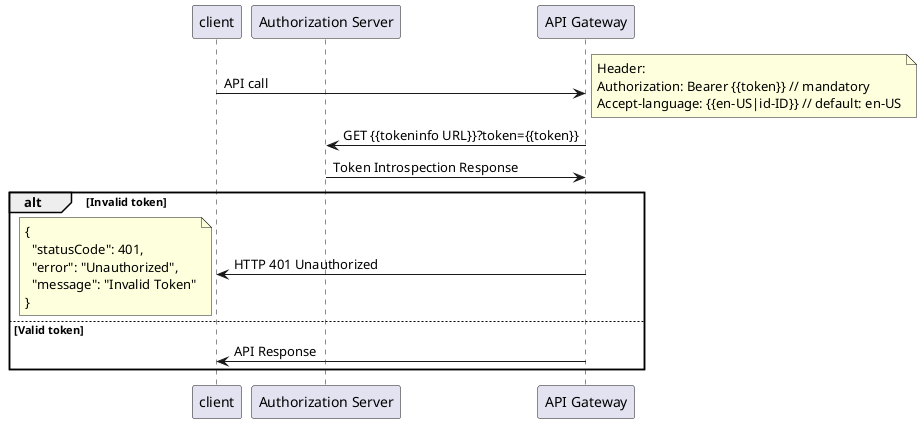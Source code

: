 @startuml Common API Call Flow

participant client
participant "Authorization Server" as aus
participant "API Gateway" as apg

client -> apg: API call
note right
Header:
Authorization: Bearer {{token}} // mandatory
Accept-language: {{en-US|id-ID}} // default: en-US
end note
apg -> aus: GET {{tokeninfo URL}}?token={{token}}
aus -> apg: Token Introspection Response
alt Invalid token
  apg -> client: HTTP 401 Unauthorized
  note left
  {
    "statusCode": 401,
    "error": "Unauthorized",
    "message": "Invalid Token"
  }
  end note
else Valid token
  apg -> client: API Response
end

@enduml